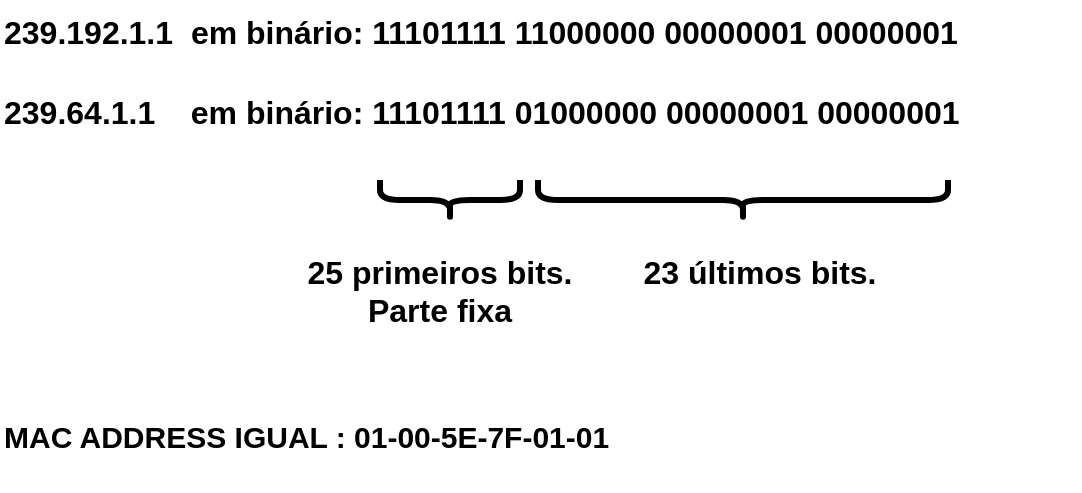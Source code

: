 <mxfile version="26.0.8">
  <diagram name="Página-1" id="gYHmF2ha5RBDS1s4GA_A">
    <mxGraphModel dx="1194" dy="716" grid="1" gridSize="10" guides="1" tooltips="1" connect="1" arrows="1" fold="1" page="1" pageScale="1" pageWidth="827" pageHeight="1169" math="0" shadow="0">
      <root>
        <mxCell id="0" />
        <mxCell id="1" parent="0" />
        <mxCell id="UK9mEGpV4gR6H5LQlIn4-1" value="&lt;span style=&quot;color: light-dark(rgb(0, 0, 0), rgb(0, 127, 255));&quot;&gt;239.192.1.1&lt;/span&gt;&lt;span style=&quot;color: rgba(0, 0, 0, 0);&quot;&gt;&lt;span style=&quot;color: light-dark(rgb(0, 0, 0), rgb(0, 127, 255));&quot;&gt;&amp;nbsp;&lt;/span&gt; &lt;/span&gt;em binário: &lt;span style=&quot;color: light-dark(rgb(0, 0, 0), rgb(255, 51, 255));&quot;&gt;&lt;span style=&quot;color: light-dark(rgb(0, 0, 0), rgb(255, 0, 255));&quot;&gt;11101111 1&lt;/span&gt;&lt;/span&gt;&lt;span style=&quot;color: light-dark(rgb(0, 0, 0), rgb(0, 255, 128));&quot;&gt;1000000 00000001 00000001&lt;/span&gt;" style="text;html=1;whiteSpace=wrap;overflow=hidden;rounded=0;fontFamily=Helvetica;fontSize=16;fontStyle=1" vertex="1" parent="1">
          <mxGeometry x="120" y="140" width="540" height="50" as="geometry" />
        </mxCell>
        <mxCell id="UK9mEGpV4gR6H5LQlIn4-2" value="&lt;span style=&quot;color: light-dark(rgb(0, 0, 0), rgb(0, 127, 255));&quot;&gt;239.64.1.1&lt;/span&gt;&amp;nbsp;&amp;nbsp;&amp;nbsp; em binário: &lt;span style=&quot;color: light-dark(rgb(0, 0, 0), rgb(255, 0, 255));&quot;&gt;11101111 0&lt;/span&gt;&lt;span style=&quot;color: light-dark(rgb(0, 0, 0), rgb(0, 204, 102));&quot;&gt;1000000 00000001 00000001&lt;/span&gt;" style="text;html=1;whiteSpace=wrap;overflow=hidden;rounded=0;fontFamily=Helvetica;fontSize=16;fontStyle=1" vertex="1" parent="1">
          <mxGeometry x="120" y="180" width="540" height="50" as="geometry" />
        </mxCell>
        <mxCell id="UK9mEGpV4gR6H5LQlIn4-3" value="" style="shape=curlyBracket;whiteSpace=wrap;html=1;rounded=1;labelPosition=left;verticalLabelPosition=middle;align=right;verticalAlign=middle;hachureGap=4;fontFamily=Architects Daughter;fontSource=https%3A%2F%2Ffonts.googleapis.com%2Fcss%3Ffamily%3DArchitects%2BDaughter;strokeWidth=3;rotation=-90;" vertex="1" parent="1">
          <mxGeometry x="335" y="205" width="20" height="70" as="geometry" />
        </mxCell>
        <mxCell id="UK9mEGpV4gR6H5LQlIn4-4" value="" style="shape=curlyBracket;whiteSpace=wrap;html=1;rounded=1;labelPosition=left;verticalLabelPosition=middle;align=right;verticalAlign=middle;hachureGap=4;fontFamily=Architects Daughter;fontSource=https%3A%2F%2Ffonts.googleapis.com%2Fcss%3Ffamily%3DArchitects%2BDaughter;strokeWidth=3;rotation=-90;" vertex="1" parent="1">
          <mxGeometry x="481.5" y="137.5" width="20" height="205" as="geometry" />
        </mxCell>
        <mxCell id="UK9mEGpV4gR6H5LQlIn4-5" value="&lt;div&gt;&lt;b&gt;25 primeiros bits.&lt;/b&gt;&lt;/div&gt;&lt;div&gt;&lt;b&gt;Parte fixa&lt;br&gt;&lt;/b&gt;&lt;/div&gt;" style="text;html=1;whiteSpace=wrap;overflow=hidden;rounded=0;fontFamily=Helvetica;fontColor=light-dark(#000000,#FF33FF);fontSize=16;align=center;" vertex="1" parent="1">
          <mxGeometry x="270" y="260" width="140" height="50" as="geometry" />
        </mxCell>
        <mxCell id="UK9mEGpV4gR6H5LQlIn4-7" value="&lt;div&gt;&lt;b style=&quot;color: light-dark(rgb(0, 0, 0), rgb(0, 255, 128));&quot;&gt;23 últimos bits.&lt;/b&gt;&lt;/div&gt;&lt;div&gt;&lt;b style=&quot;color: light-dark(transparent, rgb(0, 204, 102));&quot;&gt;Parte Igual&lt;/b&gt;&lt;br&gt;&lt;/div&gt;" style="text;html=1;whiteSpace=wrap;overflow=hidden;rounded=0;fontFamily=Helvetica;fontColor=light-dark(#000000,#FF33FF);fontSize=16;align=center;" vertex="1" parent="1">
          <mxGeometry x="430" y="260" width="140" height="50" as="geometry" />
        </mxCell>
        <mxCell id="UK9mEGpV4gR6H5LQlIn4-8" value="MAC ADDRESS IGUAL :&lt;span style=&quot;color: light-dark(rgb(0, 0, 0), rgb(255, 153, 51));&quot;&gt;&lt;span style=&quot;color: light-dark(rgb(0, 0, 0), rgb(153, 76, 0));&quot;&gt; &lt;/span&gt;&lt;/span&gt;&lt;span style=&quot;color: light-dark(rgb(0, 0, 0), rgb(255, 181, 112));&quot;&gt;&lt;span style=&quot;color: light-dark(rgb(0, 0, 0), rgb(255, 153, 51));&quot;&gt;&lt;span style=&quot;color: light-dark(rgb(0, 0, 0), rgb(153, 76, 0));&quot;&gt;01-00-5E-7F-01-01&lt;/span&gt;&lt;/span&gt;&lt;/span&gt;" style="text;html=1;whiteSpace=wrap;overflow=hidden;rounded=0;fontFamily=Helvetica;fontSize=15;fontStyle=1" vertex="1" parent="1">
          <mxGeometry x="120" y="342.5" width="320" height="40" as="geometry" />
        </mxCell>
      </root>
    </mxGraphModel>
  </diagram>
</mxfile>
